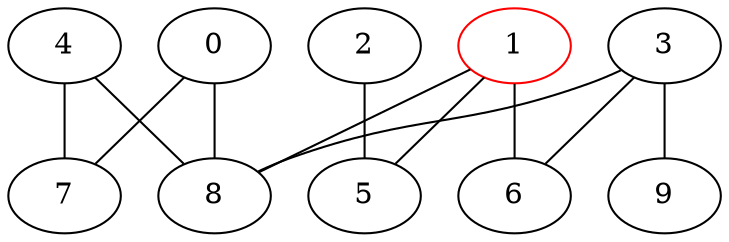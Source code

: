 graph {
    { rank=same; 0; 1 [color = red]; 2; 3; 4}
    { rank=same; 5; 6; 7; 8; 9}


    0 -- 7
    0 -- 8
    1 -- 5
    1 -- 6
    1 -- 8
    2 -- 5

    3 -- 6
    3 -- 8
    3 -- 9
    4 -- 7
    4 -- 8
}